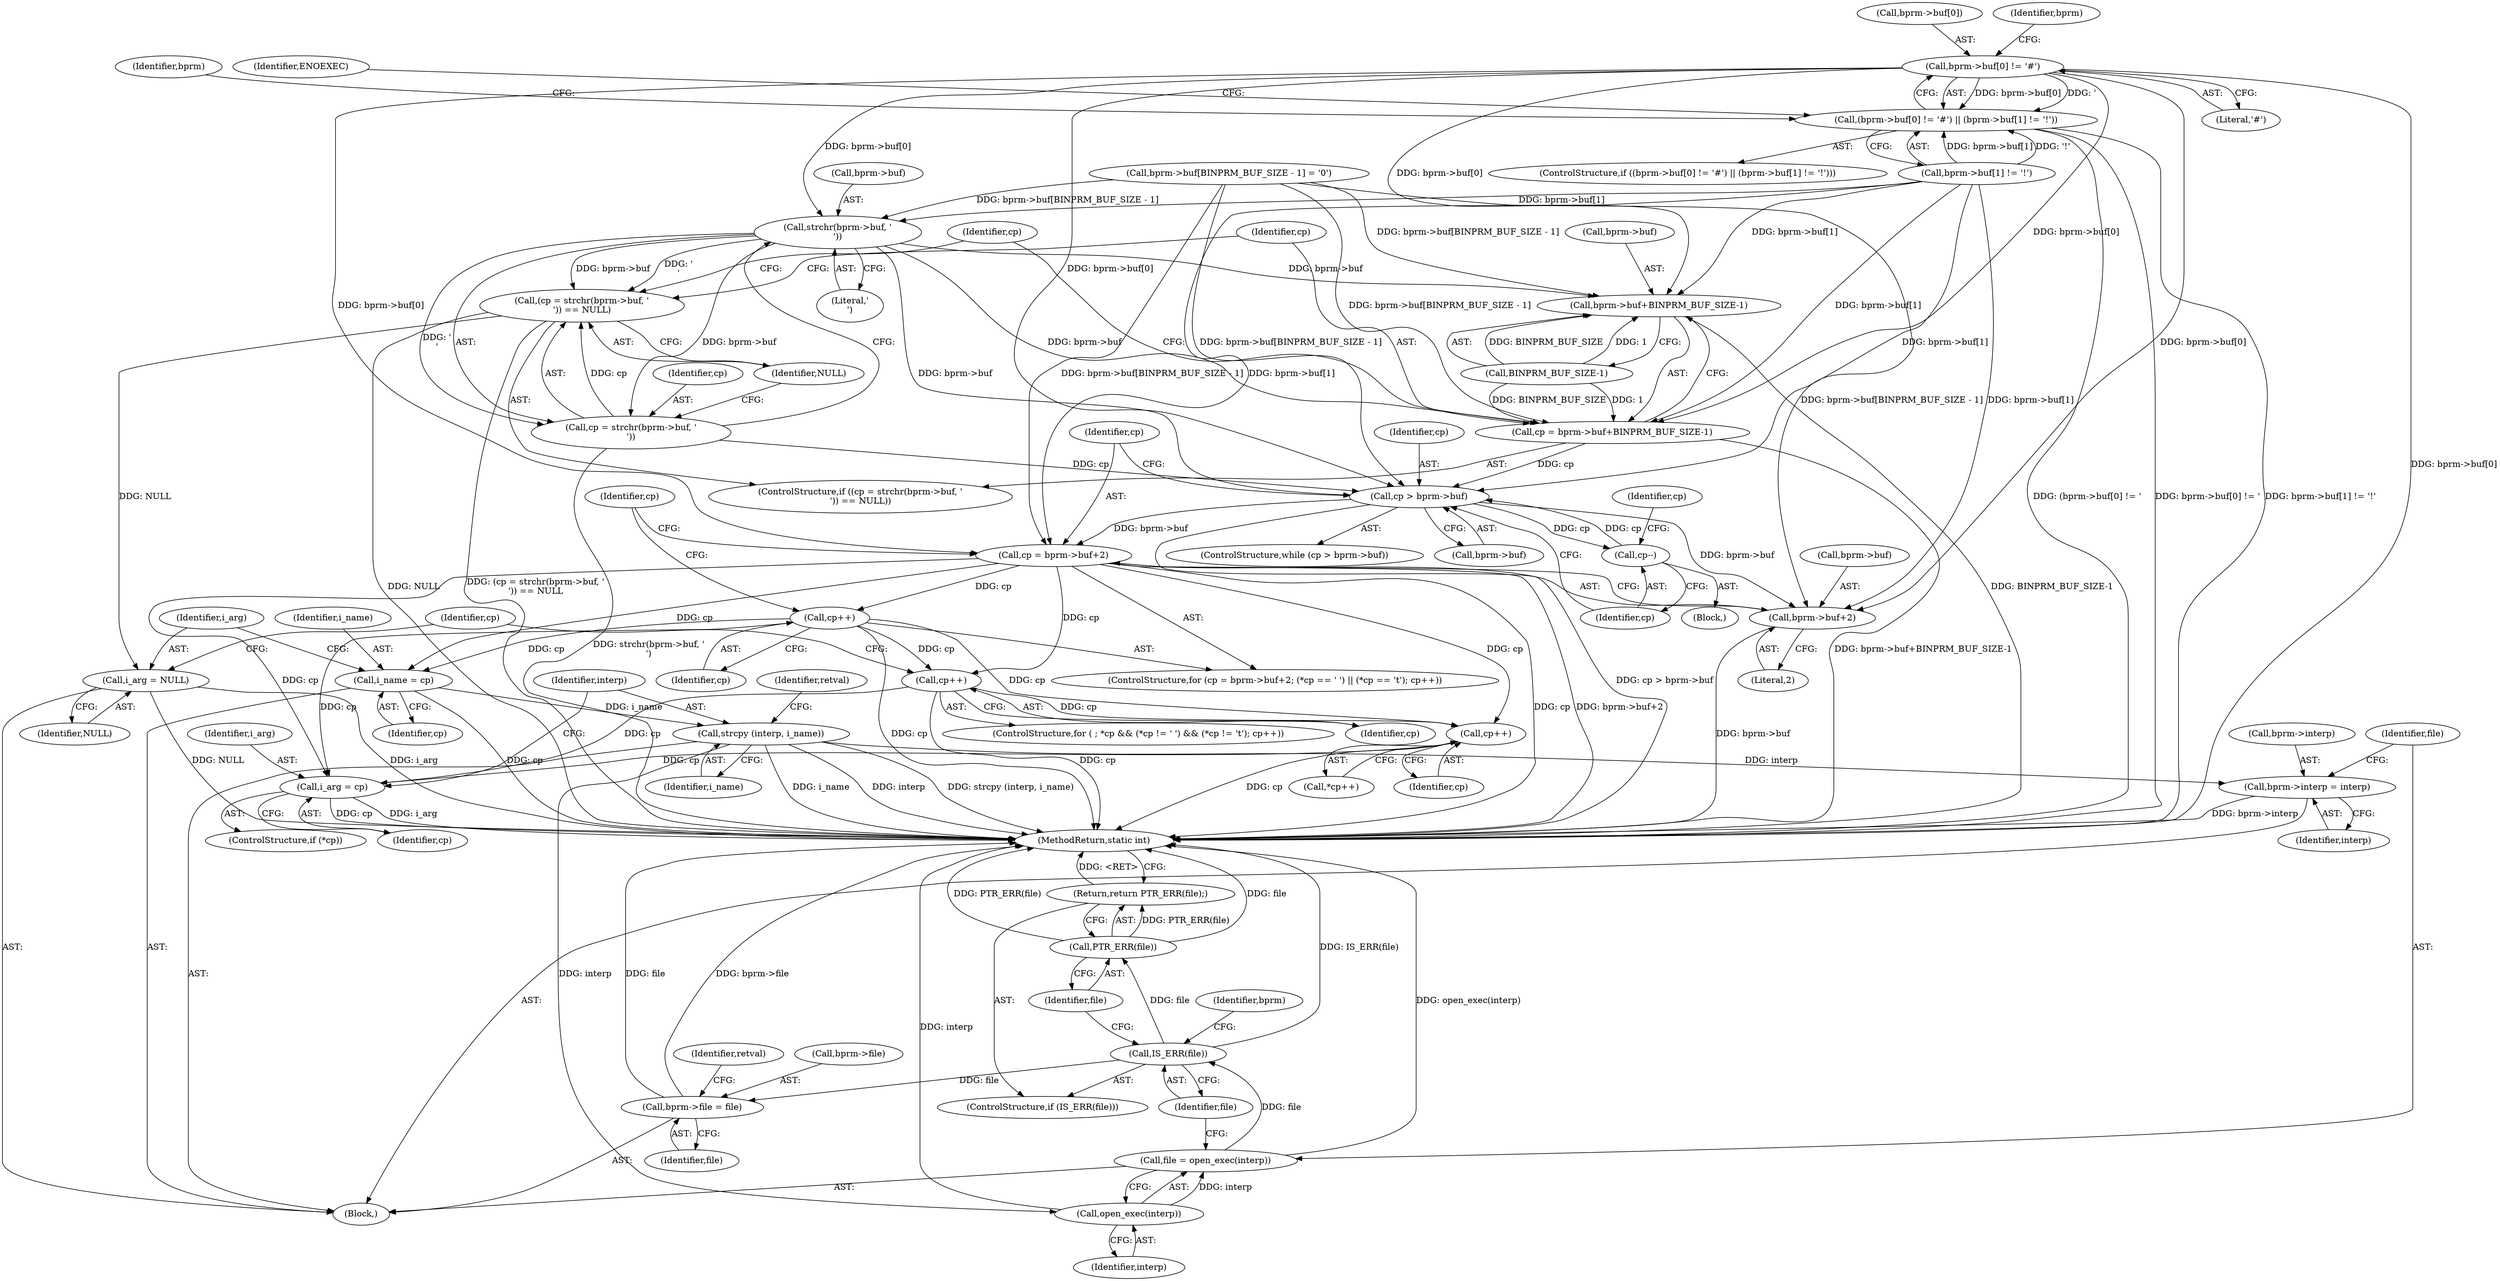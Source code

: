 digraph "1_linux_b66c5984017533316fd1951770302649baf1aa33_0@array" {
"1000116" [label="(Call,bprm->buf[0] != '#')"];
"1000115" [label="(Call,(bprm->buf[0] != '#') || (bprm->buf[1] != '!'))"];
"1000159" [label="(Call,strchr(bprm->buf, '\n'))"];
"1000156" [label="(Call,(cp = strchr(bprm->buf, '\n')) == NULL)"];
"1000233" [label="(Call,i_arg = NULL)"];
"1000157" [label="(Call,cp = strchr(bprm->buf, '\n'))"];
"1000179" [label="(Call,cp > bprm->buf)"];
"1000185" [label="(Call,cp--)"];
"1000204" [label="(Call,cp = bprm->buf+2)"];
"1000220" [label="(Call,cp++)"];
"1000230" [label="(Call,i_name = cp)"];
"1000272" [label="(Call,strcpy (interp, i_name))"];
"1000337" [label="(Call,bprm->interp = interp)"];
"1000344" [label="(Call,open_exec(interp))"];
"1000342" [label="(Call,file = open_exec(interp))"];
"1000347" [label="(Call,IS_ERR(file))"];
"1000350" [label="(Call,PTR_ERR(file))"];
"1000349" [label="(Return,return PTR_ERR(file);)"];
"1000352" [label="(Call,bprm->file = file)"];
"1000249" [label="(Call,cp++)"];
"1000263" [label="(Call,cp++)"];
"1000269" [label="(Call,i_arg = cp)"];
"1000206" [label="(Call,bprm->buf+2)"];
"1000165" [label="(Call,cp = bprm->buf+BINPRM_BUF_SIZE-1)"];
"1000167" [label="(Call,bprm->buf+BINPRM_BUF_SIZE-1)"];
"1000122" [label="(Literal,'#')"];
"1000205" [label="(Identifier,cp)"];
"1000117" [label="(Call,bprm->buf[0])"];
"1000263" [label="(Call,cp++)"];
"1000167" [label="(Call,bprm->buf+BINPRM_BUF_SIZE-1)"];
"1000178" [label="(ControlStructure,while (cp > bprm->buf))"];
"1000203" [label="(ControlStructure,for (cp = bprm->buf+2; (*cp == ' ') || (*cp == '\t'); cp++))"];
"1000214" [label="(Identifier,cp)"];
"1000116" [label="(Call,bprm->buf[0] != '#')"];
"1000276" [label="(Identifier,retval)"];
"1000168" [label="(Call,bprm->buf)"];
"1000155" [label="(ControlStructure,if ((cp = strchr(bprm->buf, '\n')) == NULL))"];
"1000235" [label="(Identifier,NULL)"];
"1000231" [label="(Identifier,i_name)"];
"1000146" [label="(Call,bprm->buf[BINPRM_BUF_SIZE - 1] = '\0')"];
"1000234" [label="(Identifier,i_arg)"];
"1000181" [label="(Call,bprm->buf)"];
"1000204" [label="(Call,cp = bprm->buf+2)"];
"1000249" [label="(Call,cp++)"];
"1000351" [label="(Identifier,file)"];
"1000354" [label="(Identifier,bprm)"];
"1000356" [label="(Identifier,file)"];
"1000358" [label="(Identifier,retval)"];
"1000343" [label="(Identifier,file)"];
"1000186" [label="(Identifier,cp)"];
"1000337" [label="(Call,bprm->interp = interp)"];
"1000271" [label="(Identifier,cp)"];
"1000370" [label="(MethodReturn,static int)"];
"1000347" [label="(Call,IS_ERR(file))"];
"1000345" [label="(Identifier,interp)"];
"1000171" [label="(Call,BINPRM_BUF_SIZE-1)"];
"1000176" [label="(Identifier,cp)"];
"1000180" [label="(Identifier,cp)"];
"1000165" [label="(Call,cp = bprm->buf+BINPRM_BUF_SIZE-1)"];
"1000115" [label="(Call,(bprm->buf[0] != '#') || (bprm->buf[1] != '!'))"];
"1000338" [label="(Call,bprm->interp)"];
"1000349" [label="(Return,return PTR_ERR(file);)"];
"1000232" [label="(Identifier,cp)"];
"1000210" [label="(Literal,2)"];
"1000233" [label="(Call,i_arg = NULL)"];
"1000341" [label="(Identifier,interp)"];
"1000184" [label="(Block,)"];
"1000156" [label="(Call,(cp = strchr(bprm->buf, '\n')) == NULL)"];
"1000352" [label="(Call,bprm->file = file)"];
"1000157" [label="(Call,cp = strchr(bprm->buf, '\n'))"];
"1000158" [label="(Identifier,cp)"];
"1000166" [label="(Identifier,cp)"];
"1000221" [label="(Identifier,cp)"];
"1000220" [label="(Call,cp++)"];
"1000236" [label="(ControlStructure,for ( ; *cp && (*cp != ' ') && (*cp != '\t'); cp++))"];
"1000230" [label="(Call,i_name = cp)"];
"1000346" [label="(ControlStructure,if (IS_ERR(file)))"];
"1000163" [label="(Literal,'\n')"];
"1000348" [label="(Identifier,file)"];
"1000250" [label="(Identifier,cp)"];
"1000159" [label="(Call,strchr(bprm->buf, '\n'))"];
"1000273" [label="(Identifier,interp)"];
"1000344" [label="(Call,open_exec(interp))"];
"1000262" [label="(Call,*cp++)"];
"1000270" [label="(Identifier,i_arg)"];
"1000114" [label="(ControlStructure,if ((bprm->buf[0] != '#') || (bprm->buf[1] != '!')))"];
"1000342" [label="(Call,file = open_exec(interp))"];
"1000274" [label="(Identifier,i_name)"];
"1000239" [label="(Identifier,cp)"];
"1000185" [label="(Call,cp--)"];
"1000353" [label="(Call,bprm->file)"];
"1000264" [label="(Identifier,cp)"];
"1000135" [label="(Identifier,bprm)"];
"1000179" [label="(Call,cp > bprm->buf)"];
"1000206" [label="(Call,bprm->buf+2)"];
"1000160" [label="(Call,bprm->buf)"];
"1000107" [label="(Block,)"];
"1000269" [label="(Call,i_arg = cp)"];
"1000207" [label="(Call,bprm->buf)"];
"1000164" [label="(Identifier,NULL)"];
"1000350" [label="(Call,PTR_ERR(file))"];
"1000191" [label="(Identifier,cp)"];
"1000272" [label="(Call,strcpy (interp, i_name))"];
"1000123" [label="(Call,bprm->buf[1] != '!')"];
"1000126" [label="(Identifier,bprm)"];
"1000132" [label="(Identifier,ENOEXEC)"];
"1000266" [label="(ControlStructure,if (*cp))"];
"1000116" -> "1000115"  [label="AST: "];
"1000116" -> "1000122"  [label="CFG: "];
"1000117" -> "1000116"  [label="AST: "];
"1000122" -> "1000116"  [label="AST: "];
"1000126" -> "1000116"  [label="CFG: "];
"1000115" -> "1000116"  [label="CFG: "];
"1000116" -> "1000370"  [label="DDG: bprm->buf[0]"];
"1000116" -> "1000115"  [label="DDG: bprm->buf[0]"];
"1000116" -> "1000115"  [label="DDG: '"];
"1000116" -> "1000159"  [label="DDG: bprm->buf[0]"];
"1000116" -> "1000165"  [label="DDG: bprm->buf[0]"];
"1000116" -> "1000167"  [label="DDG: bprm->buf[0]"];
"1000116" -> "1000179"  [label="DDG: bprm->buf[0]"];
"1000116" -> "1000204"  [label="DDG: bprm->buf[0]"];
"1000116" -> "1000206"  [label="DDG: bprm->buf[0]"];
"1000115" -> "1000114"  [label="AST: "];
"1000115" -> "1000123"  [label="CFG: "];
"1000123" -> "1000115"  [label="AST: "];
"1000132" -> "1000115"  [label="CFG: "];
"1000135" -> "1000115"  [label="CFG: "];
"1000115" -> "1000370"  [label="DDG: bprm->buf[1] != '!'"];
"1000115" -> "1000370"  [label="DDG: (bprm->buf[0] != '"];
"1000115" -> "1000370"  [label="DDG: bprm->buf[0] != '"];
"1000123" -> "1000115"  [label="DDG: bprm->buf[1]"];
"1000123" -> "1000115"  [label="DDG: '!'"];
"1000159" -> "1000157"  [label="AST: "];
"1000159" -> "1000163"  [label="CFG: "];
"1000160" -> "1000159"  [label="AST: "];
"1000163" -> "1000159"  [label="AST: "];
"1000157" -> "1000159"  [label="CFG: "];
"1000159" -> "1000156"  [label="DDG: bprm->buf"];
"1000159" -> "1000156"  [label="DDG: '\n'"];
"1000159" -> "1000157"  [label="DDG: bprm->buf"];
"1000159" -> "1000157"  [label="DDG: '\n'"];
"1000146" -> "1000159"  [label="DDG: bprm->buf[BINPRM_BUF_SIZE - 1]"];
"1000123" -> "1000159"  [label="DDG: bprm->buf[1]"];
"1000159" -> "1000165"  [label="DDG: bprm->buf"];
"1000159" -> "1000167"  [label="DDG: bprm->buf"];
"1000159" -> "1000179"  [label="DDG: bprm->buf"];
"1000156" -> "1000155"  [label="AST: "];
"1000156" -> "1000164"  [label="CFG: "];
"1000157" -> "1000156"  [label="AST: "];
"1000164" -> "1000156"  [label="AST: "];
"1000166" -> "1000156"  [label="CFG: "];
"1000176" -> "1000156"  [label="CFG: "];
"1000156" -> "1000370"  [label="DDG: NULL"];
"1000156" -> "1000370"  [label="DDG: (cp = strchr(bprm->buf, '\n')) == NULL"];
"1000157" -> "1000156"  [label="DDG: cp"];
"1000156" -> "1000233"  [label="DDG: NULL"];
"1000233" -> "1000107"  [label="AST: "];
"1000233" -> "1000235"  [label="CFG: "];
"1000234" -> "1000233"  [label="AST: "];
"1000235" -> "1000233"  [label="AST: "];
"1000239" -> "1000233"  [label="CFG: "];
"1000233" -> "1000370"  [label="DDG: NULL"];
"1000233" -> "1000370"  [label="DDG: i_arg"];
"1000158" -> "1000157"  [label="AST: "];
"1000164" -> "1000157"  [label="CFG: "];
"1000157" -> "1000370"  [label="DDG: strchr(bprm->buf, '\n')"];
"1000157" -> "1000179"  [label="DDG: cp"];
"1000179" -> "1000178"  [label="AST: "];
"1000179" -> "1000181"  [label="CFG: "];
"1000180" -> "1000179"  [label="AST: "];
"1000181" -> "1000179"  [label="AST: "];
"1000186" -> "1000179"  [label="CFG: "];
"1000205" -> "1000179"  [label="CFG: "];
"1000179" -> "1000370"  [label="DDG: cp > bprm->buf"];
"1000185" -> "1000179"  [label="DDG: cp"];
"1000165" -> "1000179"  [label="DDG: cp"];
"1000146" -> "1000179"  [label="DDG: bprm->buf[BINPRM_BUF_SIZE - 1]"];
"1000123" -> "1000179"  [label="DDG: bprm->buf[1]"];
"1000179" -> "1000185"  [label="DDG: cp"];
"1000179" -> "1000204"  [label="DDG: bprm->buf"];
"1000179" -> "1000206"  [label="DDG: bprm->buf"];
"1000185" -> "1000184"  [label="AST: "];
"1000185" -> "1000186"  [label="CFG: "];
"1000186" -> "1000185"  [label="AST: "];
"1000191" -> "1000185"  [label="CFG: "];
"1000204" -> "1000203"  [label="AST: "];
"1000204" -> "1000206"  [label="CFG: "];
"1000205" -> "1000204"  [label="AST: "];
"1000206" -> "1000204"  [label="AST: "];
"1000214" -> "1000204"  [label="CFG: "];
"1000204" -> "1000370"  [label="DDG: bprm->buf+2"];
"1000204" -> "1000370"  [label="DDG: cp"];
"1000146" -> "1000204"  [label="DDG: bprm->buf[BINPRM_BUF_SIZE - 1]"];
"1000123" -> "1000204"  [label="DDG: bprm->buf[1]"];
"1000204" -> "1000220"  [label="DDG: cp"];
"1000204" -> "1000230"  [label="DDG: cp"];
"1000204" -> "1000249"  [label="DDG: cp"];
"1000204" -> "1000263"  [label="DDG: cp"];
"1000204" -> "1000269"  [label="DDG: cp"];
"1000220" -> "1000203"  [label="AST: "];
"1000220" -> "1000221"  [label="CFG: "];
"1000221" -> "1000220"  [label="AST: "];
"1000214" -> "1000220"  [label="CFG: "];
"1000220" -> "1000370"  [label="DDG: cp"];
"1000220" -> "1000230"  [label="DDG: cp"];
"1000220" -> "1000249"  [label="DDG: cp"];
"1000220" -> "1000263"  [label="DDG: cp"];
"1000220" -> "1000269"  [label="DDG: cp"];
"1000230" -> "1000107"  [label="AST: "];
"1000230" -> "1000232"  [label="CFG: "];
"1000231" -> "1000230"  [label="AST: "];
"1000232" -> "1000230"  [label="AST: "];
"1000234" -> "1000230"  [label="CFG: "];
"1000230" -> "1000370"  [label="DDG: cp"];
"1000230" -> "1000272"  [label="DDG: i_name"];
"1000272" -> "1000107"  [label="AST: "];
"1000272" -> "1000274"  [label="CFG: "];
"1000273" -> "1000272"  [label="AST: "];
"1000274" -> "1000272"  [label="AST: "];
"1000276" -> "1000272"  [label="CFG: "];
"1000272" -> "1000370"  [label="DDG: i_name"];
"1000272" -> "1000370"  [label="DDG: interp"];
"1000272" -> "1000370"  [label="DDG: strcpy (interp, i_name)"];
"1000272" -> "1000337"  [label="DDG: interp"];
"1000272" -> "1000344"  [label="DDG: interp"];
"1000337" -> "1000107"  [label="AST: "];
"1000337" -> "1000341"  [label="CFG: "];
"1000338" -> "1000337"  [label="AST: "];
"1000341" -> "1000337"  [label="AST: "];
"1000343" -> "1000337"  [label="CFG: "];
"1000337" -> "1000370"  [label="DDG: bprm->interp"];
"1000344" -> "1000342"  [label="AST: "];
"1000344" -> "1000345"  [label="CFG: "];
"1000345" -> "1000344"  [label="AST: "];
"1000342" -> "1000344"  [label="CFG: "];
"1000344" -> "1000370"  [label="DDG: interp"];
"1000344" -> "1000342"  [label="DDG: interp"];
"1000342" -> "1000107"  [label="AST: "];
"1000343" -> "1000342"  [label="AST: "];
"1000348" -> "1000342"  [label="CFG: "];
"1000342" -> "1000370"  [label="DDG: open_exec(interp)"];
"1000342" -> "1000347"  [label="DDG: file"];
"1000347" -> "1000346"  [label="AST: "];
"1000347" -> "1000348"  [label="CFG: "];
"1000348" -> "1000347"  [label="AST: "];
"1000351" -> "1000347"  [label="CFG: "];
"1000354" -> "1000347"  [label="CFG: "];
"1000347" -> "1000370"  [label="DDG: IS_ERR(file)"];
"1000347" -> "1000350"  [label="DDG: file"];
"1000347" -> "1000352"  [label="DDG: file"];
"1000350" -> "1000349"  [label="AST: "];
"1000350" -> "1000351"  [label="CFG: "];
"1000351" -> "1000350"  [label="AST: "];
"1000349" -> "1000350"  [label="CFG: "];
"1000350" -> "1000370"  [label="DDG: file"];
"1000350" -> "1000370"  [label="DDG: PTR_ERR(file)"];
"1000350" -> "1000349"  [label="DDG: PTR_ERR(file)"];
"1000349" -> "1000346"  [label="AST: "];
"1000370" -> "1000349"  [label="CFG: "];
"1000349" -> "1000370"  [label="DDG: <RET>"];
"1000352" -> "1000107"  [label="AST: "];
"1000352" -> "1000356"  [label="CFG: "];
"1000353" -> "1000352"  [label="AST: "];
"1000356" -> "1000352"  [label="AST: "];
"1000358" -> "1000352"  [label="CFG: "];
"1000352" -> "1000370"  [label="DDG: file"];
"1000352" -> "1000370"  [label="DDG: bprm->file"];
"1000249" -> "1000236"  [label="AST: "];
"1000249" -> "1000250"  [label="CFG: "];
"1000250" -> "1000249"  [label="AST: "];
"1000239" -> "1000249"  [label="CFG: "];
"1000249" -> "1000370"  [label="DDG: cp"];
"1000249" -> "1000263"  [label="DDG: cp"];
"1000249" -> "1000269"  [label="DDG: cp"];
"1000263" -> "1000262"  [label="AST: "];
"1000263" -> "1000264"  [label="CFG: "];
"1000264" -> "1000263"  [label="AST: "];
"1000262" -> "1000263"  [label="CFG: "];
"1000263" -> "1000370"  [label="DDG: cp"];
"1000263" -> "1000269"  [label="DDG: cp"];
"1000269" -> "1000266"  [label="AST: "];
"1000269" -> "1000271"  [label="CFG: "];
"1000270" -> "1000269"  [label="AST: "];
"1000271" -> "1000269"  [label="AST: "];
"1000273" -> "1000269"  [label="CFG: "];
"1000269" -> "1000370"  [label="DDG: i_arg"];
"1000269" -> "1000370"  [label="DDG: cp"];
"1000206" -> "1000210"  [label="CFG: "];
"1000207" -> "1000206"  [label="AST: "];
"1000210" -> "1000206"  [label="AST: "];
"1000206" -> "1000370"  [label="DDG: bprm->buf"];
"1000146" -> "1000206"  [label="DDG: bprm->buf[BINPRM_BUF_SIZE - 1]"];
"1000123" -> "1000206"  [label="DDG: bprm->buf[1]"];
"1000165" -> "1000155"  [label="AST: "];
"1000165" -> "1000167"  [label="CFG: "];
"1000166" -> "1000165"  [label="AST: "];
"1000167" -> "1000165"  [label="AST: "];
"1000176" -> "1000165"  [label="CFG: "];
"1000165" -> "1000370"  [label="DDG: bprm->buf+BINPRM_BUF_SIZE-1"];
"1000146" -> "1000165"  [label="DDG: bprm->buf[BINPRM_BUF_SIZE - 1]"];
"1000123" -> "1000165"  [label="DDG: bprm->buf[1]"];
"1000171" -> "1000165"  [label="DDG: BINPRM_BUF_SIZE"];
"1000171" -> "1000165"  [label="DDG: 1"];
"1000167" -> "1000171"  [label="CFG: "];
"1000168" -> "1000167"  [label="AST: "];
"1000171" -> "1000167"  [label="AST: "];
"1000167" -> "1000370"  [label="DDG: BINPRM_BUF_SIZE-1"];
"1000146" -> "1000167"  [label="DDG: bprm->buf[BINPRM_BUF_SIZE - 1]"];
"1000123" -> "1000167"  [label="DDG: bprm->buf[1]"];
"1000171" -> "1000167"  [label="DDG: BINPRM_BUF_SIZE"];
"1000171" -> "1000167"  [label="DDG: 1"];
}
